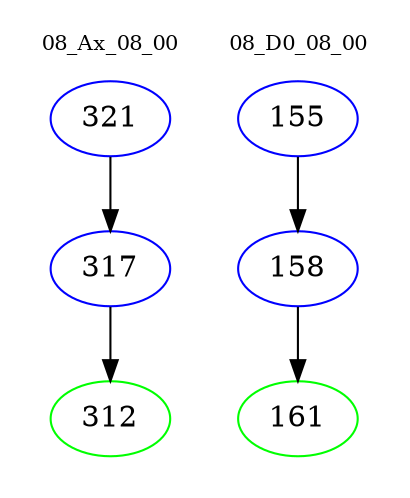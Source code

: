 digraph{
subgraph cluster_0 {
color = white
label = "08_Ax_08_00";
fontsize=10;
T0_321 [label="321", color="blue"]
T0_321 -> T0_317 [color="black"]
T0_317 [label="317", color="blue"]
T0_317 -> T0_312 [color="black"]
T0_312 [label="312", color="green"]
}
subgraph cluster_1 {
color = white
label = "08_D0_08_00";
fontsize=10;
T1_155 [label="155", color="blue"]
T1_155 -> T1_158 [color="black"]
T1_158 [label="158", color="blue"]
T1_158 -> T1_161 [color="black"]
T1_161 [label="161", color="green"]
}
}
